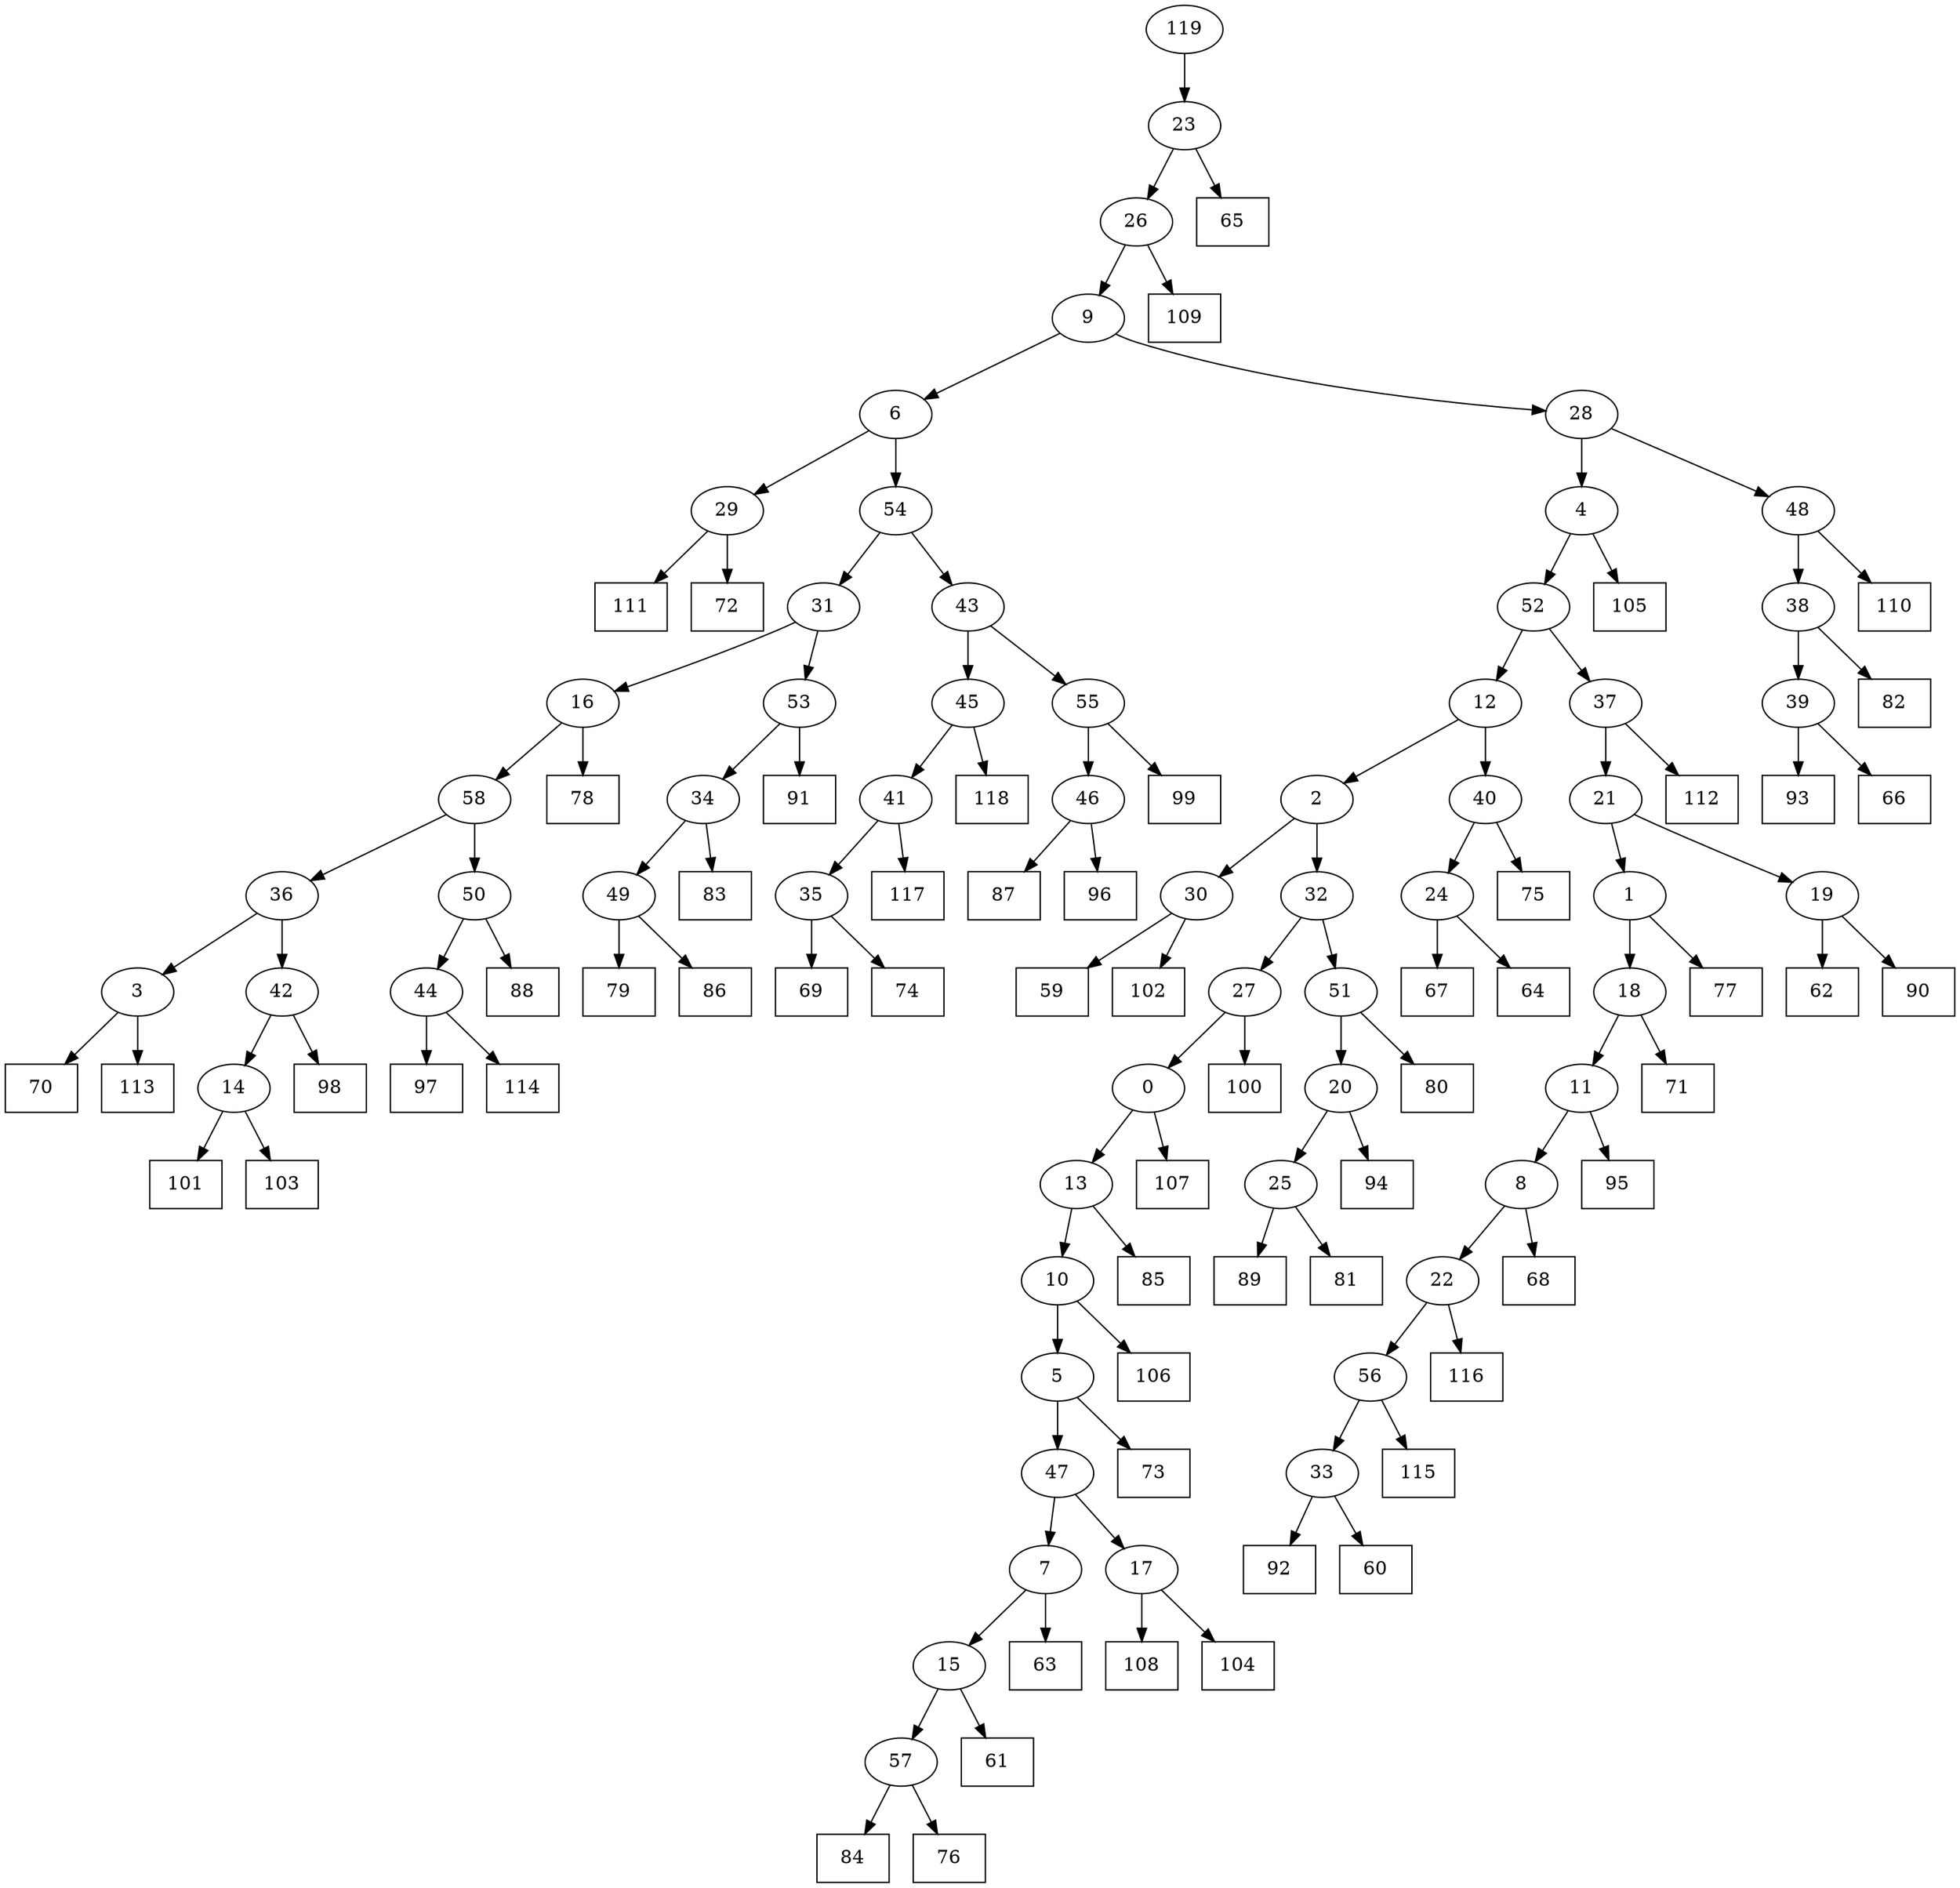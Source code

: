 digraph G {
0[label="0"];
1[label="1"];
2[label="2"];
3[label="3"];
4[label="4"];
5[label="5"];
6[label="6"];
7[label="7"];
8[label="8"];
9[label="9"];
10[label="10"];
11[label="11"];
12[label="12"];
13[label="13"];
14[label="14"];
15[label="15"];
16[label="16"];
17[label="17"];
18[label="18"];
19[label="19"];
20[label="20"];
21[label="21"];
22[label="22"];
23[label="23"];
24[label="24"];
25[label="25"];
26[label="26"];
27[label="27"];
28[label="28"];
29[label="29"];
30[label="30"];
31[label="31"];
32[label="32"];
33[label="33"];
34[label="34"];
35[label="35"];
36[label="36"];
37[label="37"];
38[label="38"];
39[label="39"];
40[label="40"];
41[label="41"];
42[label="42"];
43[label="43"];
44[label="44"];
45[label="45"];
46[label="46"];
47[label="47"];
48[label="48"];
49[label="49"];
50[label="50"];
51[label="51"];
52[label="52"];
53[label="53"];
54[label="54"];
55[label="55"];
56[label="56"];
57[label="57"];
58[label="58"];
59[shape=box,label="92"];
60[shape=box,label="69"];
61[shape=box,label="94"];
62[shape=box,label="82"];
63[shape=box,label="117"];
64[shape=box,label="68"];
65[shape=box,label="87"];
66[shape=box,label="98"];
67[shape=box,label="105"];
68[shape=box,label="79"];
69[shape=box,label="70"];
70[shape=box,label="108"];
71[shape=box,label="60"];
72[shape=box,label="101"];
73[shape=box,label="61"];
74[shape=box,label="88"];
75[shape=box,label="106"];
76[shape=box,label="111"];
77[shape=box,label="93"];
78[shape=box,label="59"];
79[shape=box,label="63"];
80[shape=box,label="67"];
81[shape=box,label="80"];
82[shape=box,label="65"];
83[shape=box,label="75"];
84[shape=box,label="116"];
85[shape=box,label="97"];
86[shape=box,label="78"];
87[shape=box,label="89"];
88[shape=box,label="113"];
89[shape=box,label="81"];
90[shape=box,label="77"];
91[shape=box,label="84"];
92[shape=box,label="83"];
93[shape=box,label="73"];
94[shape=box,label="72"];
95[shape=box,label="62"];
96[shape=box,label="115"];
97[shape=box,label="85"];
98[shape=box,label="76"];
99[shape=box,label="66"];
100[shape=box,label="102"];
101[shape=box,label="90"];
102[shape=box,label="96"];
103[shape=box,label="86"];
104[shape=box,label="64"];
105[shape=box,label="71"];
106[shape=box,label="103"];
107[shape=box,label="118"];
108[shape=box,label="99"];
109[shape=box,label="95"];
110[shape=box,label="100"];
111[shape=box,label="107"];
112[shape=box,label="112"];
113[shape=box,label="114"];
114[shape=box,label="91"];
115[shape=box,label="110"];
116[shape=box,label="109"];
117[shape=box,label="74"];
118[shape=box,label="104"];
119[label="119"];
29->76 ;
5->47 ;
33->71 ;
0->111 ;
38->62 ;
17->70 ;
19->101 ;
57->91 ;
20->61 ;
14->72 ;
44->85 ;
18->105 ;
48->115 ;
50->74 ;
46->65 ;
24->104 ;
11->109 ;
37->112 ;
53->114 ;
30->100 ;
28->4 ;
57->98 ;
56->96 ;
51->81 ;
33->59 ;
34->92 ;
44->113 ;
35->117 ;
51->20 ;
2->30 ;
8->64 ;
6->29 ;
37->21 ;
25->87 ;
58->50 ;
35->60 ;
25->89 ;
40->24 ;
36->3 ;
3->88 ;
2->32 ;
7->15 ;
22->84 ;
43->55 ;
15->73 ;
19->95 ;
15->57 ;
3->69 ;
45->107 ;
22->56 ;
56->33 ;
24->80 ;
28->48 ;
7->79 ;
31->53 ;
4->67 ;
42->14 ;
55->46 ;
46->102 ;
13->97 ;
39->77 ;
39->99 ;
49->103 ;
14->106 ;
16->58 ;
58->36 ;
10->75 ;
52->37 ;
41->35 ;
26->116 ;
9->28 ;
5->93 ;
20->25 ;
26->9 ;
12->40 ;
54->43 ;
32->27 ;
27->110 ;
21->19 ;
41->63 ;
29->94 ;
32->51 ;
43->45 ;
45->41 ;
40->83 ;
53->34 ;
54->31 ;
34->49 ;
49->68 ;
36->42 ;
42->66 ;
30->78 ;
1->18 ;
119->23 ;
27->0 ;
0->13 ;
23->26 ;
18->11 ;
11->8 ;
50->44 ;
12->2 ;
55->108 ;
21->1 ;
1->90 ;
9->6 ;
48->38 ;
38->39 ;
47->7 ;
13->10 ;
10->5 ;
6->54 ;
31->16 ;
16->86 ;
8->22 ;
47->17 ;
17->118 ;
23->82 ;
4->52 ;
52->12 ;
}

